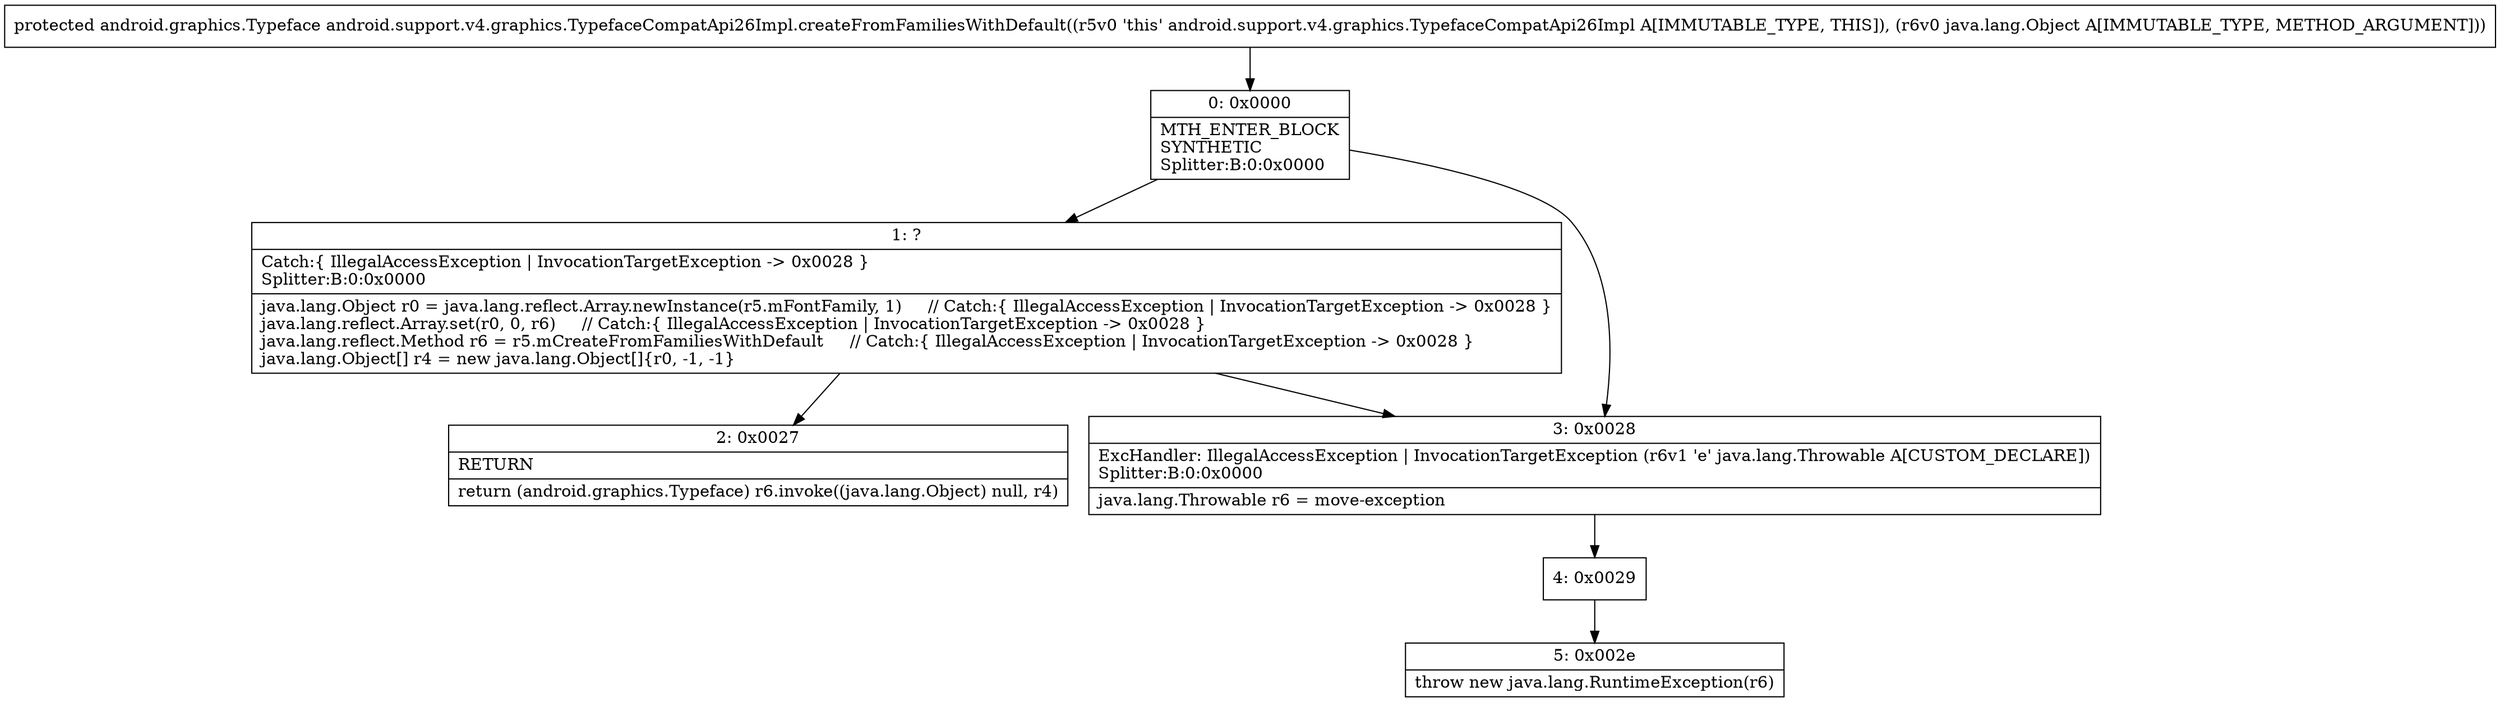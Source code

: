 digraph "CFG forandroid.support.v4.graphics.TypefaceCompatApi26Impl.createFromFamiliesWithDefault(Ljava\/lang\/Object;)Landroid\/graphics\/Typeface;" {
Node_0 [shape=record,label="{0\:\ 0x0000|MTH_ENTER_BLOCK\lSYNTHETIC\lSplitter:B:0:0x0000\l}"];
Node_1 [shape=record,label="{1\:\ ?|Catch:\{ IllegalAccessException \| InvocationTargetException \-\> 0x0028 \}\lSplitter:B:0:0x0000\l|java.lang.Object r0 = java.lang.reflect.Array.newInstance(r5.mFontFamily, 1)     \/\/ Catch:\{ IllegalAccessException \| InvocationTargetException \-\> 0x0028 \}\ljava.lang.reflect.Array.set(r0, 0, r6)     \/\/ Catch:\{ IllegalAccessException \| InvocationTargetException \-\> 0x0028 \}\ljava.lang.reflect.Method r6 = r5.mCreateFromFamiliesWithDefault     \/\/ Catch:\{ IllegalAccessException \| InvocationTargetException \-\> 0x0028 \}\ljava.lang.Object[] r4 = new java.lang.Object[]\{r0, \-1, \-1\}\l}"];
Node_2 [shape=record,label="{2\:\ 0x0027|RETURN\l|return (android.graphics.Typeface) r6.invoke((java.lang.Object) null, r4)\l}"];
Node_3 [shape=record,label="{3\:\ 0x0028|ExcHandler: IllegalAccessException \| InvocationTargetException (r6v1 'e' java.lang.Throwable A[CUSTOM_DECLARE])\lSplitter:B:0:0x0000\l|java.lang.Throwable r6 = move\-exception\l}"];
Node_4 [shape=record,label="{4\:\ 0x0029}"];
Node_5 [shape=record,label="{5\:\ 0x002e|throw new java.lang.RuntimeException(r6)\l}"];
MethodNode[shape=record,label="{protected android.graphics.Typeface android.support.v4.graphics.TypefaceCompatApi26Impl.createFromFamiliesWithDefault((r5v0 'this' android.support.v4.graphics.TypefaceCompatApi26Impl A[IMMUTABLE_TYPE, THIS]), (r6v0 java.lang.Object A[IMMUTABLE_TYPE, METHOD_ARGUMENT])) }"];
MethodNode -> Node_0;
Node_0 -> Node_1;
Node_0 -> Node_3;
Node_1 -> Node_2;
Node_1 -> Node_3;
Node_3 -> Node_4;
Node_4 -> Node_5;
}

